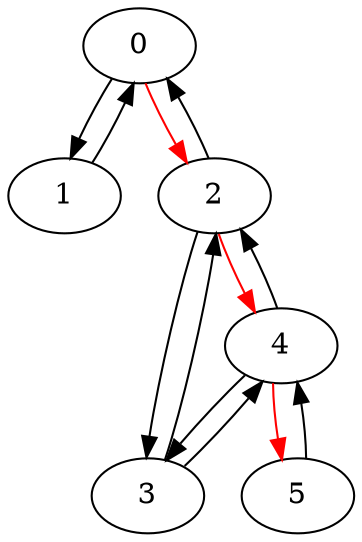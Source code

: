 // Graph
digraph 1 {
	0 [label=0]
	1 [label=1]
	2 [label=2]
	3 [label=3]
	4 [label=4]
	5 [label=5]
	0 -> 2 [color=red]
	2 -> 4 [color=red]
	4 -> 5 [color=red]
	4 -> 2
	0 -> 1
	3 -> 2
	4 -> 3
	5 -> 4
	3 -> 4
	2 -> 0
	1 -> 0
	2 -> 3
}
